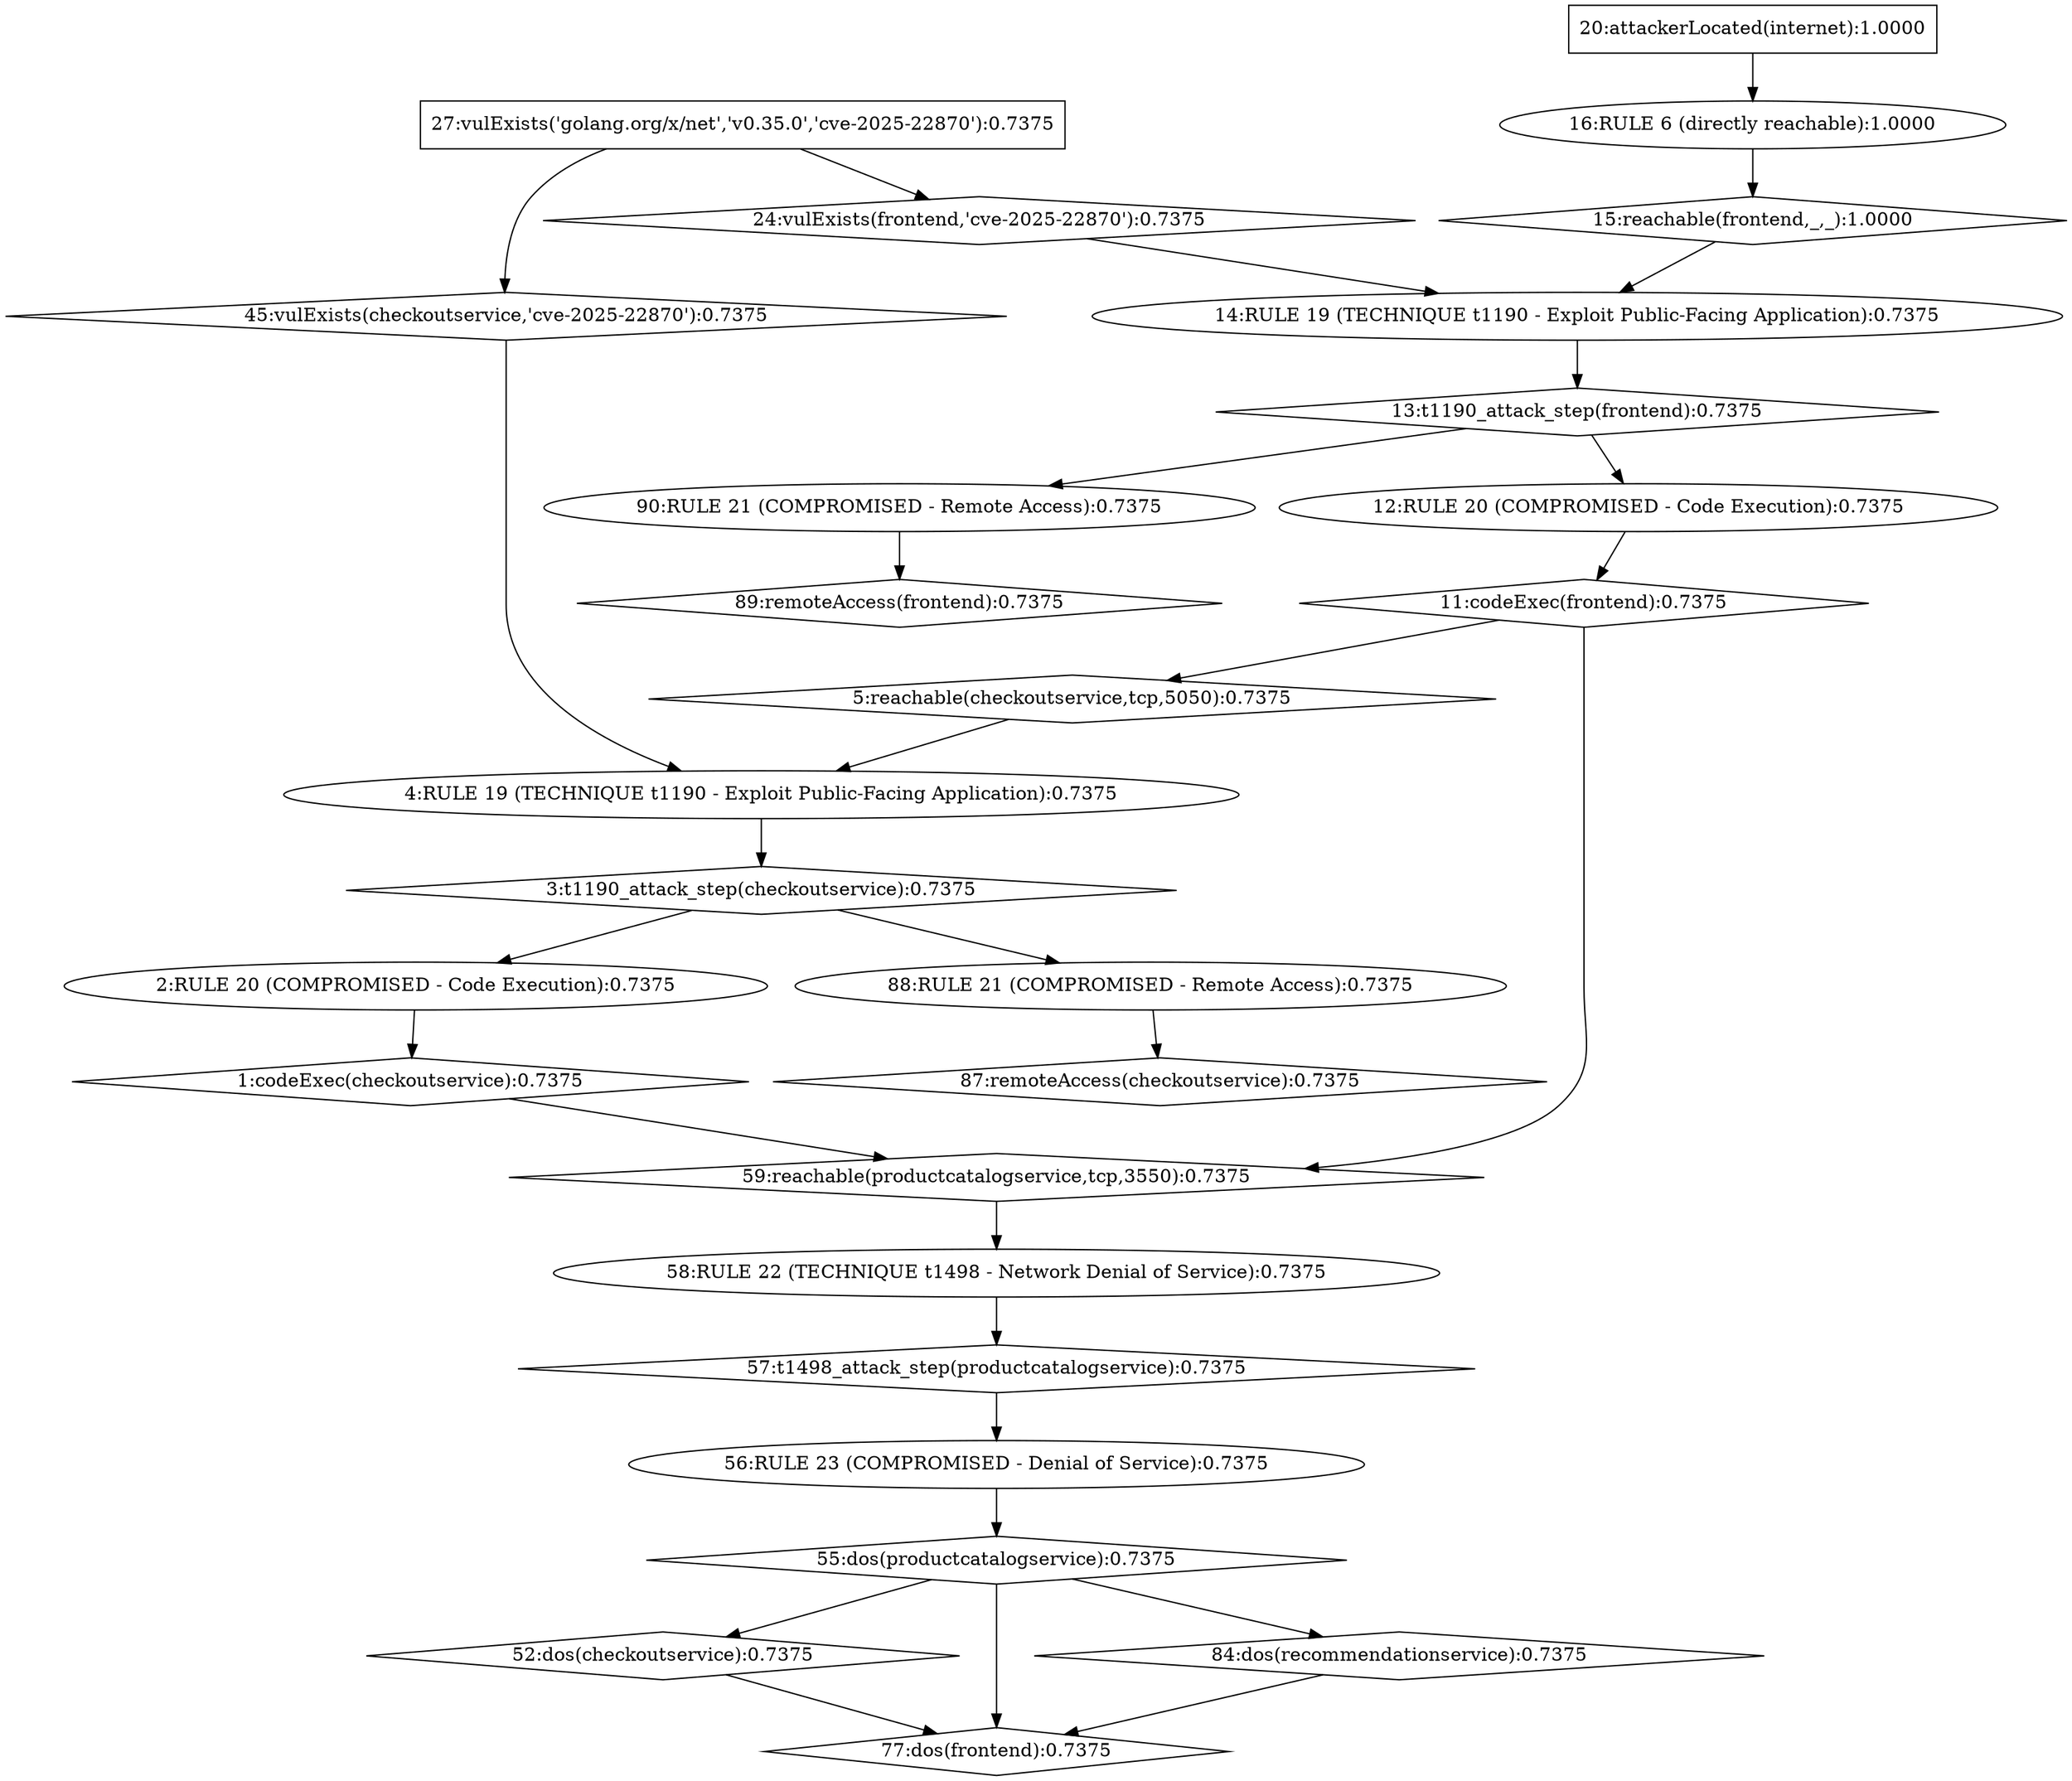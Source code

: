 strict digraph G {
	graph [name=G];
	1	[label="1:codeExec(checkoutservice):0.7375",
		probability=0.7374659266098491,
		shape=diamond];
	59	[label="59:reachable(productcatalogservice,tcp,3550):0.7375",
		probability=0.7374659266098491,
		shape=diamond];
	1 -> 59;
	2	[label="2:RULE 20 (COMPROMISED - Code Execution):0.7375",
		probability=0.7374659266098491,
		shape=ellipse];
	2 -> 1;
	3	[label="3:t1190_attack_step(checkoutservice):0.7375",
		probability=0.7374659266098491,
		shape=diamond];
	3 -> 2;
	88	[label="88:RULE 21 (COMPROMISED - Remote Access):0.7375",
		probability=0.7374659266098491,
		shape=ellipse];
	3 -> 88;
	4	[label="4:RULE 19 (TECHNIQUE t1190 - Exploit Public-Facing Application):0.7375",
		probability=0.7374659266098491,
		shape=ellipse];
	4 -> 3;
	5	[label="5:reachable(checkoutservice,tcp,5050):0.7375",
		probability=0.7374659266098491,
		shape=diamond];
	5 -> 4;
	11	[label="11:codeExec(frontend):0.7375",
		probability=0.7374659266098491,
		shape=diamond];
	11 -> 5;
	11 -> 59;
	12	[label="12:RULE 20 (COMPROMISED - Code Execution):0.7375",
		probability=0.7374659266098491,
		shape=ellipse];
	12 -> 11;
	13	[label="13:t1190_attack_step(frontend):0.7375",
		probability=0.7374659266098491,
		shape=diamond];
	13 -> 12;
	90	[label="90:RULE 21 (COMPROMISED - Remote Access):0.7375",
		probability=0.7374659266098491,
		shape=ellipse];
	13 -> 90;
	14	[label="14:RULE 19 (TECHNIQUE t1190 - Exploit Public-Facing Application):0.7375",
		probability=0.7374659266098491,
		shape=ellipse];
	14 -> 13;
	15	[label="15:reachable(frontend,_,_):1.0000",
		probability=1.0,
		shape=diamond];
	15 -> 14;
	16	[label="16:RULE 6 (directly reachable):1.0000",
		probability=1.0,
		shape=ellipse];
	16 -> 15;
	20	[label="20:attackerLocated(internet):1.0000",
		probability=1.0,
		shape=box];
	20 -> 16;
	24	[label="24:vulExists(frontend,'cve-2025-22870'):0.7375",
		probability=0.7374659266098491,
		shape=diamond];
	24 -> 14;
	27	[label="27:vulExists('golang.org/x/net','v0.35.0','cve-2025-22870'):0.7375",
		probability=0.7374659266098491,
		shape=box];
	27 -> 24;
	45	[label="45:vulExists(checkoutservice,'cve-2025-22870'):0.7375",
		probability=0.7374659266098491,
		shape=diamond];
	27 -> 45;
	45 -> 4;
	52	[label="52:dos(checkoutservice):0.7375",
		probability=0.7374659266098491,
		shape=diamond];
	77	[label="77:dos(frontend):0.7375",
		probability=0.7374659266098491,
		shape=diamond];
	52 -> 77;
	55	[label="55:dos(productcatalogservice):0.7375",
		probability=0.7374659266098491,
		shape=diamond];
	55 -> 52;
	55 -> 77;
	84	[label="84:dos(recommendationservice):0.7375",
		probability=0.7374659266098491,
		shape=diamond];
	55 -> 84;
	56	[label="56:RULE 23 (COMPROMISED - Denial of Service):0.7375",
		probability=0.7374659266098491,
		shape=ellipse];
	56 -> 55;
	57	[label="57:t1498_attack_step(productcatalogservice):0.7375",
		probability=0.7374659266098491,
		shape=diamond];
	57 -> 56;
	58	[label="58:RULE 22 (TECHNIQUE t1498 - Network Denial of Service):0.7375",
		probability=0.7374659266098491,
		shape=ellipse];
	58 -> 57;
	59 -> 58;
	84 -> 77;
	87	[label="87:remoteAccess(checkoutservice):0.7375",
		probability=0.7374659266098491,
		shape=diamond];
	88 -> 87;
	89	[label="89:remoteAccess(frontend):0.7375",
		probability=0.7374659266098491,
		shape=diamond];
	90 -> 89;
}
